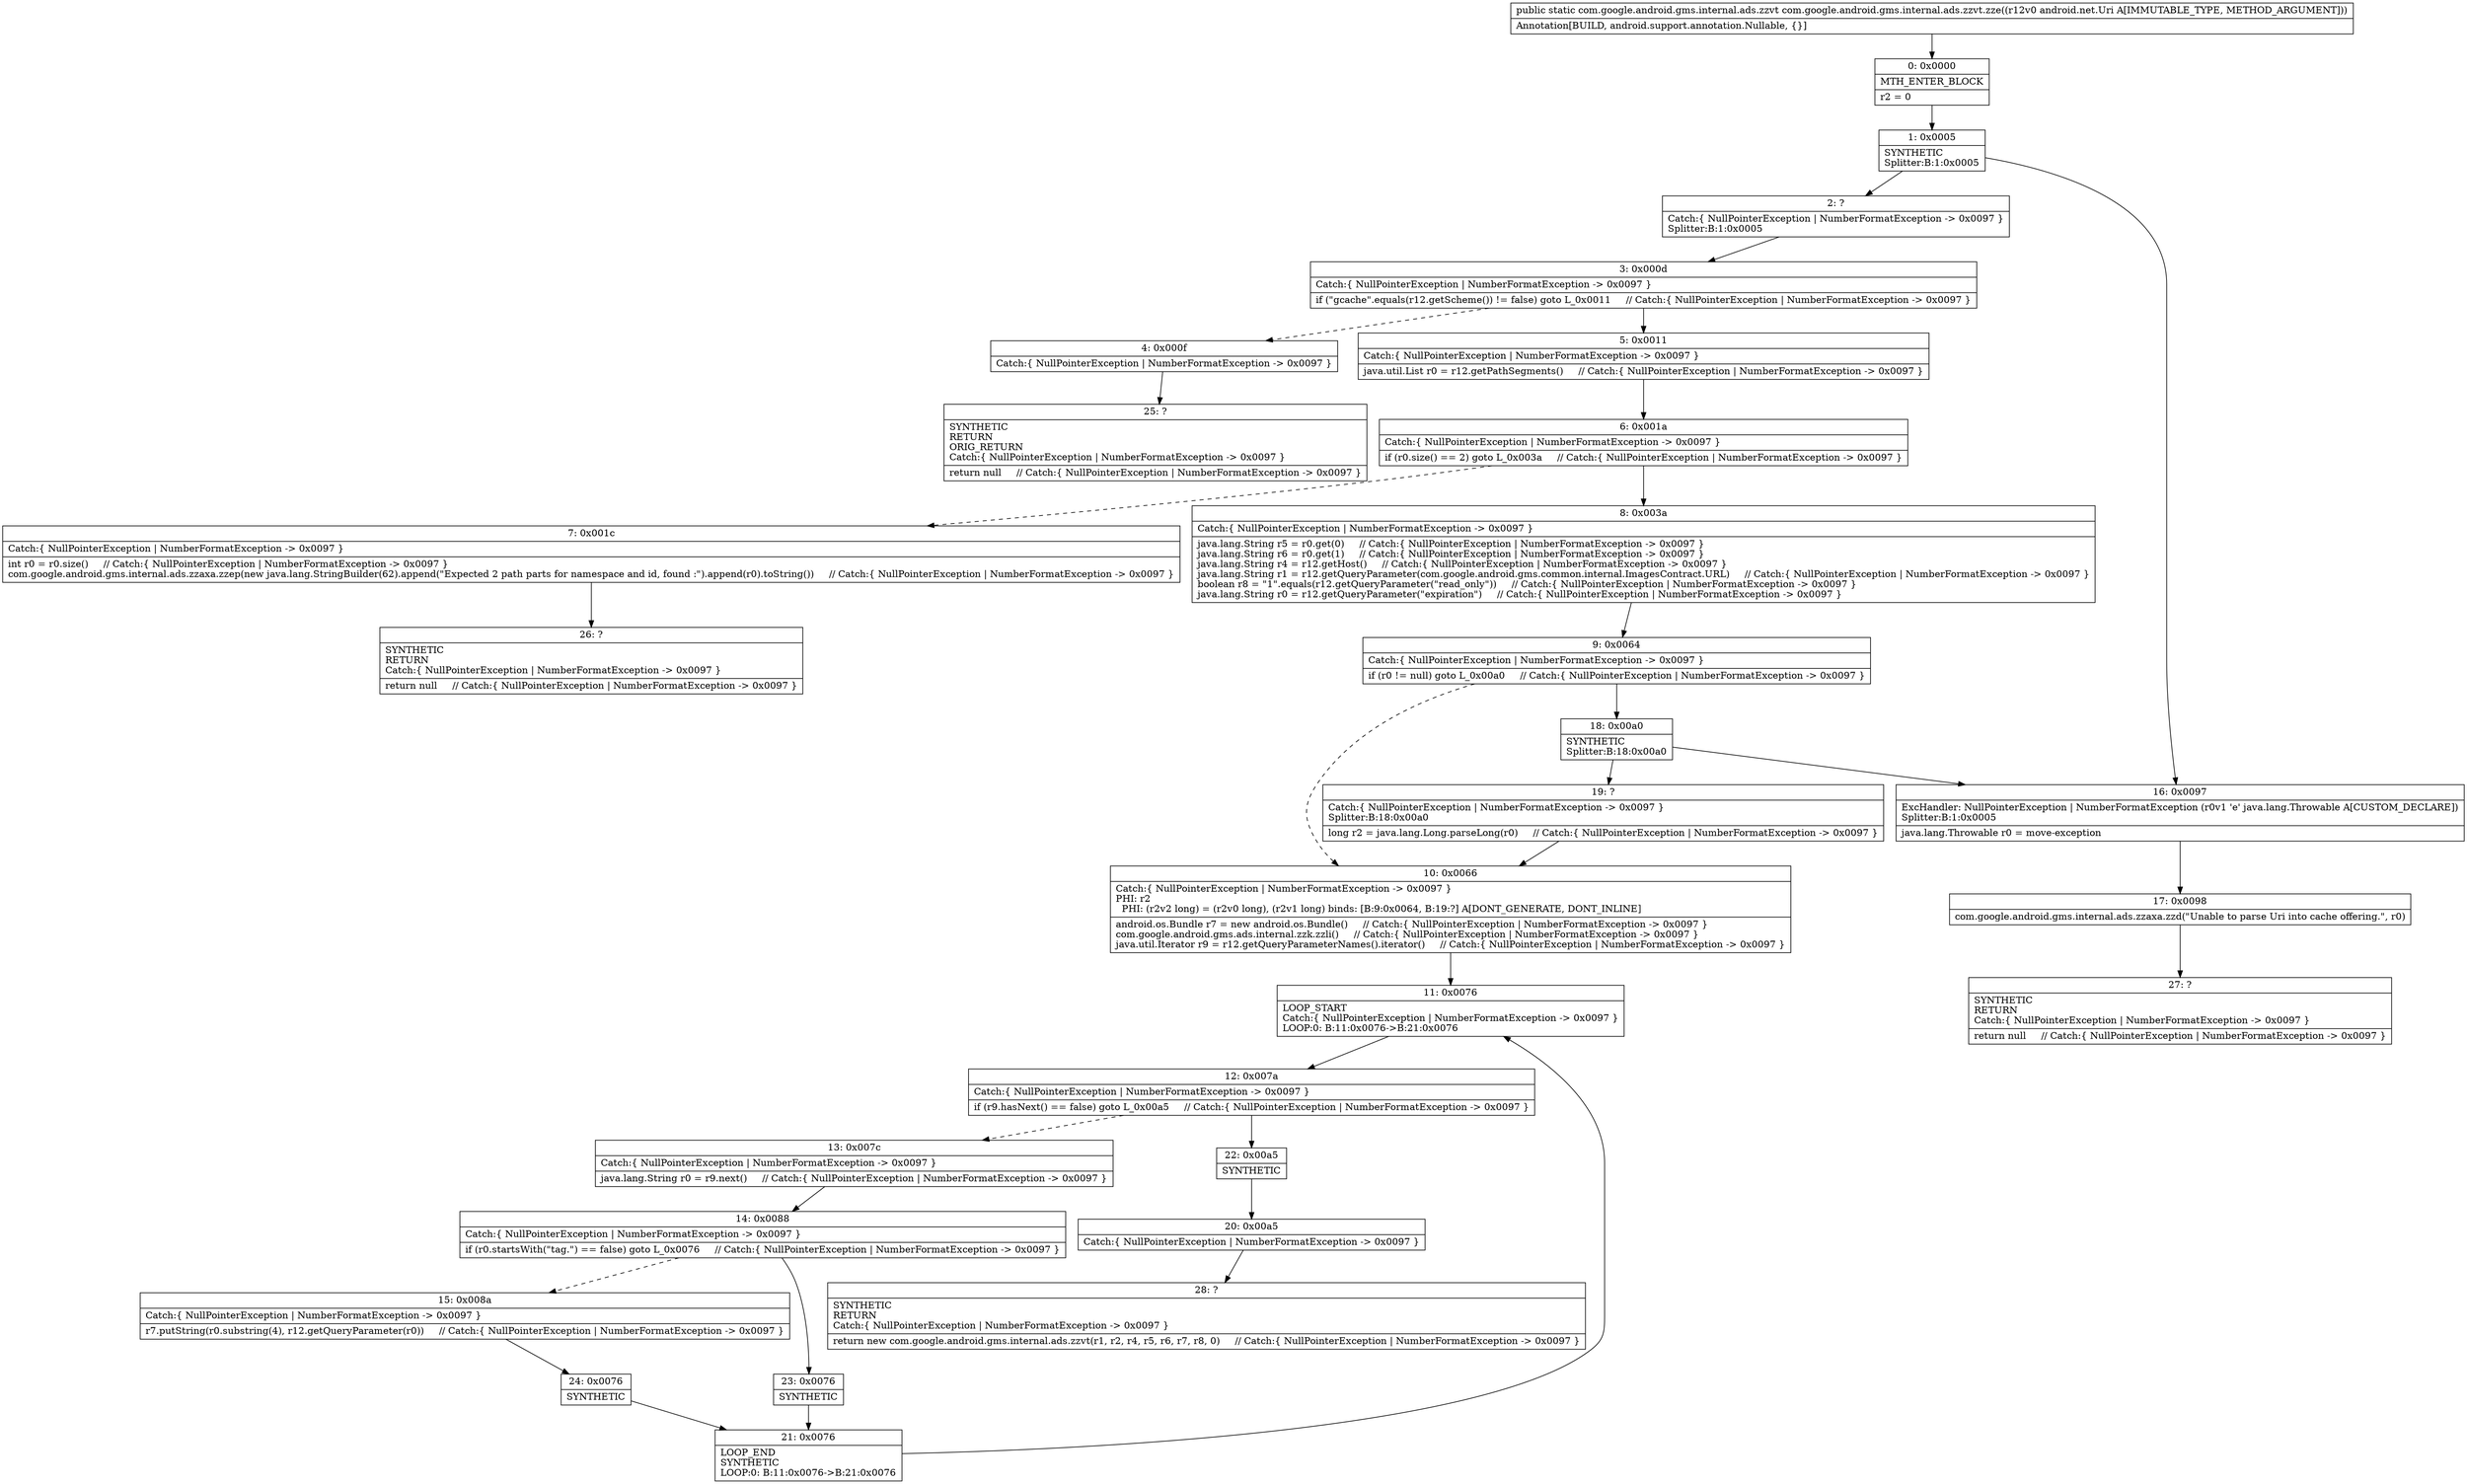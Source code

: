 digraph "CFG forcom.google.android.gms.internal.ads.zzvt.zze(Landroid\/net\/Uri;)Lcom\/google\/android\/gms\/internal\/ads\/zzvt;" {
Node_0 [shape=record,label="{0\:\ 0x0000|MTH_ENTER_BLOCK\l|r2 = 0\l}"];
Node_1 [shape=record,label="{1\:\ 0x0005|SYNTHETIC\lSplitter:B:1:0x0005\l}"];
Node_2 [shape=record,label="{2\:\ ?|Catch:\{ NullPointerException \| NumberFormatException \-\> 0x0097 \}\lSplitter:B:1:0x0005\l}"];
Node_3 [shape=record,label="{3\:\ 0x000d|Catch:\{ NullPointerException \| NumberFormatException \-\> 0x0097 \}\l|if (\"gcache\".equals(r12.getScheme()) != false) goto L_0x0011     \/\/ Catch:\{ NullPointerException \| NumberFormatException \-\> 0x0097 \}\l}"];
Node_4 [shape=record,label="{4\:\ 0x000f|Catch:\{ NullPointerException \| NumberFormatException \-\> 0x0097 \}\l}"];
Node_5 [shape=record,label="{5\:\ 0x0011|Catch:\{ NullPointerException \| NumberFormatException \-\> 0x0097 \}\l|java.util.List r0 = r12.getPathSegments()     \/\/ Catch:\{ NullPointerException \| NumberFormatException \-\> 0x0097 \}\l}"];
Node_6 [shape=record,label="{6\:\ 0x001a|Catch:\{ NullPointerException \| NumberFormatException \-\> 0x0097 \}\l|if (r0.size() == 2) goto L_0x003a     \/\/ Catch:\{ NullPointerException \| NumberFormatException \-\> 0x0097 \}\l}"];
Node_7 [shape=record,label="{7\:\ 0x001c|Catch:\{ NullPointerException \| NumberFormatException \-\> 0x0097 \}\l|int r0 = r0.size()     \/\/ Catch:\{ NullPointerException \| NumberFormatException \-\> 0x0097 \}\lcom.google.android.gms.internal.ads.zzaxa.zzep(new java.lang.StringBuilder(62).append(\"Expected 2 path parts for namespace and id, found :\").append(r0).toString())     \/\/ Catch:\{ NullPointerException \| NumberFormatException \-\> 0x0097 \}\l}"];
Node_8 [shape=record,label="{8\:\ 0x003a|Catch:\{ NullPointerException \| NumberFormatException \-\> 0x0097 \}\l|java.lang.String r5 = r0.get(0)     \/\/ Catch:\{ NullPointerException \| NumberFormatException \-\> 0x0097 \}\ljava.lang.String r6 = r0.get(1)     \/\/ Catch:\{ NullPointerException \| NumberFormatException \-\> 0x0097 \}\ljava.lang.String r4 = r12.getHost()     \/\/ Catch:\{ NullPointerException \| NumberFormatException \-\> 0x0097 \}\ljava.lang.String r1 = r12.getQueryParameter(com.google.android.gms.common.internal.ImagesContract.URL)     \/\/ Catch:\{ NullPointerException \| NumberFormatException \-\> 0x0097 \}\lboolean r8 = \"1\".equals(r12.getQueryParameter(\"read_only\"))     \/\/ Catch:\{ NullPointerException \| NumberFormatException \-\> 0x0097 \}\ljava.lang.String r0 = r12.getQueryParameter(\"expiration\")     \/\/ Catch:\{ NullPointerException \| NumberFormatException \-\> 0x0097 \}\l}"];
Node_9 [shape=record,label="{9\:\ 0x0064|Catch:\{ NullPointerException \| NumberFormatException \-\> 0x0097 \}\l|if (r0 != null) goto L_0x00a0     \/\/ Catch:\{ NullPointerException \| NumberFormatException \-\> 0x0097 \}\l}"];
Node_10 [shape=record,label="{10\:\ 0x0066|Catch:\{ NullPointerException \| NumberFormatException \-\> 0x0097 \}\lPHI: r2 \l  PHI: (r2v2 long) = (r2v0 long), (r2v1 long) binds: [B:9:0x0064, B:19:?] A[DONT_GENERATE, DONT_INLINE]\l|android.os.Bundle r7 = new android.os.Bundle()     \/\/ Catch:\{ NullPointerException \| NumberFormatException \-\> 0x0097 \}\lcom.google.android.gms.ads.internal.zzk.zzli()     \/\/ Catch:\{ NullPointerException \| NumberFormatException \-\> 0x0097 \}\ljava.util.Iterator r9 = r12.getQueryParameterNames().iterator()     \/\/ Catch:\{ NullPointerException \| NumberFormatException \-\> 0x0097 \}\l}"];
Node_11 [shape=record,label="{11\:\ 0x0076|LOOP_START\lCatch:\{ NullPointerException \| NumberFormatException \-\> 0x0097 \}\lLOOP:0: B:11:0x0076\-\>B:21:0x0076\l}"];
Node_12 [shape=record,label="{12\:\ 0x007a|Catch:\{ NullPointerException \| NumberFormatException \-\> 0x0097 \}\l|if (r9.hasNext() == false) goto L_0x00a5     \/\/ Catch:\{ NullPointerException \| NumberFormatException \-\> 0x0097 \}\l}"];
Node_13 [shape=record,label="{13\:\ 0x007c|Catch:\{ NullPointerException \| NumberFormatException \-\> 0x0097 \}\l|java.lang.String r0 = r9.next()     \/\/ Catch:\{ NullPointerException \| NumberFormatException \-\> 0x0097 \}\l}"];
Node_14 [shape=record,label="{14\:\ 0x0088|Catch:\{ NullPointerException \| NumberFormatException \-\> 0x0097 \}\l|if (r0.startsWith(\"tag.\") == false) goto L_0x0076     \/\/ Catch:\{ NullPointerException \| NumberFormatException \-\> 0x0097 \}\l}"];
Node_15 [shape=record,label="{15\:\ 0x008a|Catch:\{ NullPointerException \| NumberFormatException \-\> 0x0097 \}\l|r7.putString(r0.substring(4), r12.getQueryParameter(r0))     \/\/ Catch:\{ NullPointerException \| NumberFormatException \-\> 0x0097 \}\l}"];
Node_16 [shape=record,label="{16\:\ 0x0097|ExcHandler: NullPointerException \| NumberFormatException (r0v1 'e' java.lang.Throwable A[CUSTOM_DECLARE])\lSplitter:B:1:0x0005\l|java.lang.Throwable r0 = move\-exception\l}"];
Node_17 [shape=record,label="{17\:\ 0x0098|com.google.android.gms.internal.ads.zzaxa.zzd(\"Unable to parse Uri into cache offering.\", r0)\l}"];
Node_18 [shape=record,label="{18\:\ 0x00a0|SYNTHETIC\lSplitter:B:18:0x00a0\l}"];
Node_19 [shape=record,label="{19\:\ ?|Catch:\{ NullPointerException \| NumberFormatException \-\> 0x0097 \}\lSplitter:B:18:0x00a0\l|long r2 = java.lang.Long.parseLong(r0)     \/\/ Catch:\{ NullPointerException \| NumberFormatException \-\> 0x0097 \}\l}"];
Node_20 [shape=record,label="{20\:\ 0x00a5|Catch:\{ NullPointerException \| NumberFormatException \-\> 0x0097 \}\l}"];
Node_21 [shape=record,label="{21\:\ 0x0076|LOOP_END\lSYNTHETIC\lLOOP:0: B:11:0x0076\-\>B:21:0x0076\l}"];
Node_22 [shape=record,label="{22\:\ 0x00a5|SYNTHETIC\l}"];
Node_23 [shape=record,label="{23\:\ 0x0076|SYNTHETIC\l}"];
Node_24 [shape=record,label="{24\:\ 0x0076|SYNTHETIC\l}"];
Node_25 [shape=record,label="{25\:\ ?|SYNTHETIC\lRETURN\lORIG_RETURN\lCatch:\{ NullPointerException \| NumberFormatException \-\> 0x0097 \}\l|return null     \/\/ Catch:\{ NullPointerException \| NumberFormatException \-\> 0x0097 \}\l}"];
Node_26 [shape=record,label="{26\:\ ?|SYNTHETIC\lRETURN\lCatch:\{ NullPointerException \| NumberFormatException \-\> 0x0097 \}\l|return null     \/\/ Catch:\{ NullPointerException \| NumberFormatException \-\> 0x0097 \}\l}"];
Node_27 [shape=record,label="{27\:\ ?|SYNTHETIC\lRETURN\lCatch:\{ NullPointerException \| NumberFormatException \-\> 0x0097 \}\l|return null     \/\/ Catch:\{ NullPointerException \| NumberFormatException \-\> 0x0097 \}\l}"];
Node_28 [shape=record,label="{28\:\ ?|SYNTHETIC\lRETURN\lCatch:\{ NullPointerException \| NumberFormatException \-\> 0x0097 \}\l|return new com.google.android.gms.internal.ads.zzvt(r1, r2, r4, r5, r6, r7, r8, 0)     \/\/ Catch:\{ NullPointerException \| NumberFormatException \-\> 0x0097 \}\l}"];
MethodNode[shape=record,label="{public static com.google.android.gms.internal.ads.zzvt com.google.android.gms.internal.ads.zzvt.zze((r12v0 android.net.Uri A[IMMUTABLE_TYPE, METHOD_ARGUMENT]))  | Annotation[BUILD, android.support.annotation.Nullable, \{\}]\l}"];
MethodNode -> Node_0;
Node_0 -> Node_1;
Node_1 -> Node_2;
Node_1 -> Node_16;
Node_2 -> Node_3;
Node_3 -> Node_4[style=dashed];
Node_3 -> Node_5;
Node_4 -> Node_25;
Node_5 -> Node_6;
Node_6 -> Node_7[style=dashed];
Node_6 -> Node_8;
Node_7 -> Node_26;
Node_8 -> Node_9;
Node_9 -> Node_10[style=dashed];
Node_9 -> Node_18;
Node_10 -> Node_11;
Node_11 -> Node_12;
Node_12 -> Node_13[style=dashed];
Node_12 -> Node_22;
Node_13 -> Node_14;
Node_14 -> Node_15[style=dashed];
Node_14 -> Node_23;
Node_15 -> Node_24;
Node_16 -> Node_17;
Node_17 -> Node_27;
Node_18 -> Node_19;
Node_18 -> Node_16;
Node_19 -> Node_10;
Node_20 -> Node_28;
Node_21 -> Node_11;
Node_22 -> Node_20;
Node_23 -> Node_21;
Node_24 -> Node_21;
}

